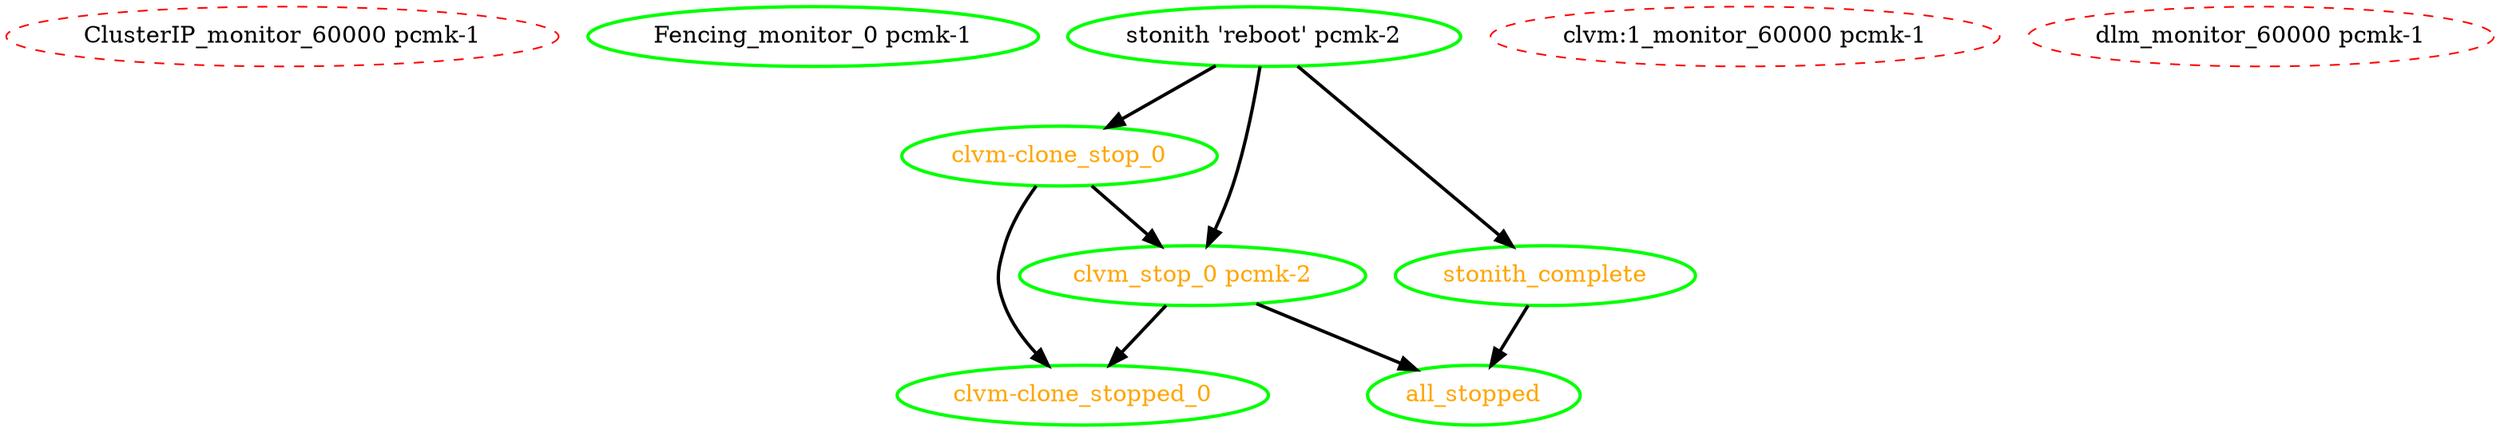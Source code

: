 digraph "g" {
"ClusterIP_monitor_60000 pcmk-1" [ style=dashed color="red" fontcolor="black"]
"Fencing_monitor_0 pcmk-1" [ style=bold color="green" fontcolor="black"]
"all_stopped" [ style=bold color="green" fontcolor="orange"]
"clvm-clone_stop_0" -> "clvm-clone_stopped_0" [ style = bold]
"clvm-clone_stop_0" -> "clvm_stop_0 pcmk-2" [ style = bold]
"clvm-clone_stop_0" [ style=bold color="green" fontcolor="orange"]
"clvm-clone_stopped_0" [ style=bold color="green" fontcolor="orange"]
"clvm:1_monitor_60000 pcmk-1" [ style=dashed color="red" fontcolor="black"]
"clvm_stop_0 pcmk-2" -> "all_stopped" [ style = bold]
"clvm_stop_0 pcmk-2" -> "clvm-clone_stopped_0" [ style = bold]
"clvm_stop_0 pcmk-2" [ style=bold color="green" fontcolor="orange"]
"dlm_monitor_60000 pcmk-1" [ style=dashed color="red" fontcolor="black"]
"stonith 'reboot' pcmk-2" -> "clvm-clone_stop_0" [ style = bold]
"stonith 'reboot' pcmk-2" -> "clvm_stop_0 pcmk-2" [ style = bold]
"stonith 'reboot' pcmk-2" -> "stonith_complete" [ style = bold]
"stonith 'reboot' pcmk-2" [ style=bold color="green" fontcolor="black"]
"stonith_complete" -> "all_stopped" [ style = bold]
"stonith_complete" [ style=bold color="green" fontcolor="orange"]
}
